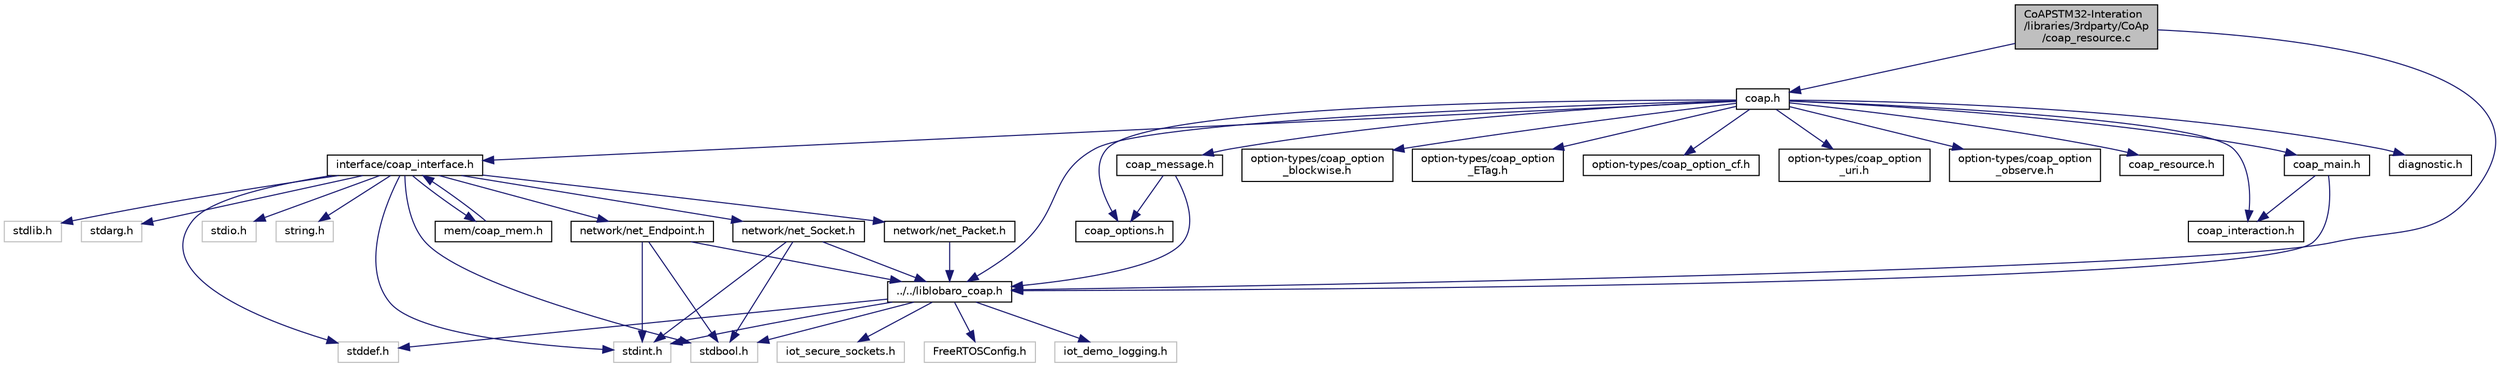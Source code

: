 digraph "CoAPSTM32-Interation/libraries/3rdparty/CoAp/coap_resource.c"
{
 // LATEX_PDF_SIZE
  edge [fontname="Helvetica",fontsize="10",labelfontname="Helvetica",labelfontsize="10"];
  node [fontname="Helvetica",fontsize="10",shape=record];
  Node1 [label="CoAPSTM32-Interation\l/libraries/3rdparty/CoAp\l/coap_resource.c",height=0.2,width=0.4,color="black", fillcolor="grey75", style="filled", fontcolor="black",tooltip=" "];
  Node1 -> Node2 [color="midnightblue",fontsize="10",style="solid",fontname="Helvetica"];
  Node2 [label="coap.h",height=0.2,width=0.4,color="black", fillcolor="white", style="filled",URL="$coap_8h.html",tooltip=" "];
  Node2 -> Node3 [color="midnightblue",fontsize="10",style="solid",fontname="Helvetica"];
  Node3 [label="interface/coap_interface.h",height=0.2,width=0.4,color="black", fillcolor="white", style="filled",URL="$coap__interface_8h.html",tooltip=" "];
  Node3 -> Node4 [color="midnightblue",fontsize="10",style="solid",fontname="Helvetica"];
  Node4 [label="stdlib.h",height=0.2,width=0.4,color="grey75", fillcolor="white", style="filled",tooltip=" "];
  Node3 -> Node5 [color="midnightblue",fontsize="10",style="solid",fontname="Helvetica"];
  Node5 [label="stdarg.h",height=0.2,width=0.4,color="grey75", fillcolor="white", style="filled",tooltip=" "];
  Node3 -> Node6 [color="midnightblue",fontsize="10",style="solid",fontname="Helvetica"];
  Node6 [label="stddef.h",height=0.2,width=0.4,color="grey75", fillcolor="white", style="filled",tooltip=" "];
  Node3 -> Node7 [color="midnightblue",fontsize="10",style="solid",fontname="Helvetica"];
  Node7 [label="stdio.h",height=0.2,width=0.4,color="grey75", fillcolor="white", style="filled",tooltip=" "];
  Node3 -> Node8 [color="midnightblue",fontsize="10",style="solid",fontname="Helvetica"];
  Node8 [label="string.h",height=0.2,width=0.4,color="grey75", fillcolor="white", style="filled",tooltip=" "];
  Node3 -> Node9 [color="midnightblue",fontsize="10",style="solid",fontname="Helvetica"];
  Node9 [label="stdint.h",height=0.2,width=0.4,color="grey75", fillcolor="white", style="filled",tooltip=" "];
  Node3 -> Node10 [color="midnightblue",fontsize="10",style="solid",fontname="Helvetica"];
  Node10 [label="stdbool.h",height=0.2,width=0.4,color="grey75", fillcolor="white", style="filled",tooltip=" "];
  Node3 -> Node11 [color="midnightblue",fontsize="10",style="solid",fontname="Helvetica"];
  Node11 [label="mem/coap_mem.h",height=0.2,width=0.4,color="black", fillcolor="white", style="filled",URL="$coap__mem_8h.html",tooltip=" "];
  Node11 -> Node3 [color="midnightblue",fontsize="10",style="solid",fontname="Helvetica"];
  Node3 -> Node12 [color="midnightblue",fontsize="10",style="solid",fontname="Helvetica"];
  Node12 [label="network/net_Endpoint.h",height=0.2,width=0.4,color="black", fillcolor="white", style="filled",URL="$net___endpoint_8h.html",tooltip=" "];
  Node12 -> Node9 [color="midnightblue",fontsize="10",style="solid",fontname="Helvetica"];
  Node12 -> Node10 [color="midnightblue",fontsize="10",style="solid",fontname="Helvetica"];
  Node12 -> Node13 [color="midnightblue",fontsize="10",style="solid",fontname="Helvetica"];
  Node13 [label="../../liblobaro_coap.h",height=0.2,width=0.4,color="black", fillcolor="white", style="filled",URL="$liblobaro__coap_8h.html",tooltip=" "];
  Node13 -> Node9 [color="midnightblue",fontsize="10",style="solid",fontname="Helvetica"];
  Node13 -> Node10 [color="midnightblue",fontsize="10",style="solid",fontname="Helvetica"];
  Node13 -> Node6 [color="midnightblue",fontsize="10",style="solid",fontname="Helvetica"];
  Node13 -> Node14 [color="midnightblue",fontsize="10",style="solid",fontname="Helvetica"];
  Node14 [label="iot_secure_sockets.h",height=0.2,width=0.4,color="grey75", fillcolor="white", style="filled",tooltip=" "];
  Node13 -> Node15 [color="midnightblue",fontsize="10",style="solid",fontname="Helvetica"];
  Node15 [label="FreeRTOSConfig.h",height=0.2,width=0.4,color="grey75", fillcolor="white", style="filled",tooltip=" "];
  Node13 -> Node16 [color="midnightblue",fontsize="10",style="solid",fontname="Helvetica"];
  Node16 [label="iot_demo_logging.h",height=0.2,width=0.4,color="grey75", fillcolor="white", style="filled",tooltip=" "];
  Node3 -> Node17 [color="midnightblue",fontsize="10",style="solid",fontname="Helvetica"];
  Node17 [label="network/net_Packet.h",height=0.2,width=0.4,color="black", fillcolor="white", style="filled",URL="$net___packet_8h.html",tooltip=" "];
  Node17 -> Node13 [color="midnightblue",fontsize="10",style="solid",fontname="Helvetica"];
  Node3 -> Node18 [color="midnightblue",fontsize="10",style="solid",fontname="Helvetica"];
  Node18 [label="network/net_Socket.h",height=0.2,width=0.4,color="black", fillcolor="white", style="filled",URL="$net___socket_8h.html",tooltip=" "];
  Node18 -> Node10 [color="midnightblue",fontsize="10",style="solid",fontname="Helvetica"];
  Node18 -> Node9 [color="midnightblue",fontsize="10",style="solid",fontname="Helvetica"];
  Node18 -> Node13 [color="midnightblue",fontsize="10",style="solid",fontname="Helvetica"];
  Node2 -> Node13 [color="midnightblue",fontsize="10",style="solid",fontname="Helvetica"];
  Node2 -> Node19 [color="midnightblue",fontsize="10",style="solid",fontname="Helvetica"];
  Node19 [label="coap_options.h",height=0.2,width=0.4,color="black", fillcolor="white", style="filled",URL="$coap__options_8h.html",tooltip=" "];
  Node2 -> Node20 [color="midnightblue",fontsize="10",style="solid",fontname="Helvetica"];
  Node20 [label="coap_message.h",height=0.2,width=0.4,color="black", fillcolor="white", style="filled",URL="$coap__message_8h.html",tooltip=" "];
  Node20 -> Node19 [color="midnightblue",fontsize="10",style="solid",fontname="Helvetica"];
  Node20 -> Node13 [color="midnightblue",fontsize="10",style="solid",fontname="Helvetica"];
  Node2 -> Node21 [color="midnightblue",fontsize="10",style="solid",fontname="Helvetica"];
  Node21 [label="option-types/coap_option\l_blockwise.h",height=0.2,width=0.4,color="black", fillcolor="white", style="filled",URL="$coap__option__blockwise_8h.html",tooltip=" "];
  Node2 -> Node22 [color="midnightblue",fontsize="10",style="solid",fontname="Helvetica"];
  Node22 [label="option-types/coap_option\l_ETag.h",height=0.2,width=0.4,color="black", fillcolor="white", style="filled",URL="$coap__option___e_tag_8h.html",tooltip=" "];
  Node2 -> Node23 [color="midnightblue",fontsize="10",style="solid",fontname="Helvetica"];
  Node23 [label="option-types/coap_option_cf.h",height=0.2,width=0.4,color="black", fillcolor="white", style="filled",URL="$coap__option__cf_8h.html",tooltip=" "];
  Node2 -> Node24 [color="midnightblue",fontsize="10",style="solid",fontname="Helvetica"];
  Node24 [label="option-types/coap_option\l_uri.h",height=0.2,width=0.4,color="black", fillcolor="white", style="filled",URL="$coap__option__uri_8h.html",tooltip=" "];
  Node2 -> Node25 [color="midnightblue",fontsize="10",style="solid",fontname="Helvetica"];
  Node25 [label="option-types/coap_option\l_observe.h",height=0.2,width=0.4,color="black", fillcolor="white", style="filled",URL="$coap__option__observe_8h.html",tooltip=" "];
  Node2 -> Node26 [color="midnightblue",fontsize="10",style="solid",fontname="Helvetica"];
  Node26 [label="coap_resource.h",height=0.2,width=0.4,color="black", fillcolor="white", style="filled",URL="$coap__resource_8h.html",tooltip=" "];
  Node2 -> Node27 [color="midnightblue",fontsize="10",style="solid",fontname="Helvetica"];
  Node27 [label="coap_interaction.h",height=0.2,width=0.4,color="black", fillcolor="white", style="filled",URL="$coap__interaction_8h.html",tooltip=" "];
  Node2 -> Node28 [color="midnightblue",fontsize="10",style="solid",fontname="Helvetica"];
  Node28 [label="coap_main.h",height=0.2,width=0.4,color="black", fillcolor="white", style="filled",URL="$coap__main_8h.html",tooltip=" "];
  Node28 -> Node13 [color="midnightblue",fontsize="10",style="solid",fontname="Helvetica"];
  Node28 -> Node27 [color="midnightblue",fontsize="10",style="solid",fontname="Helvetica"];
  Node2 -> Node29 [color="midnightblue",fontsize="10",style="solid",fontname="Helvetica"];
  Node29 [label="diagnostic.h",height=0.2,width=0.4,color="black", fillcolor="white", style="filled",URL="$diagnostic_8h.html",tooltip=" "];
  Node1 -> Node13 [color="midnightblue",fontsize="10",style="solid",fontname="Helvetica"];
}
